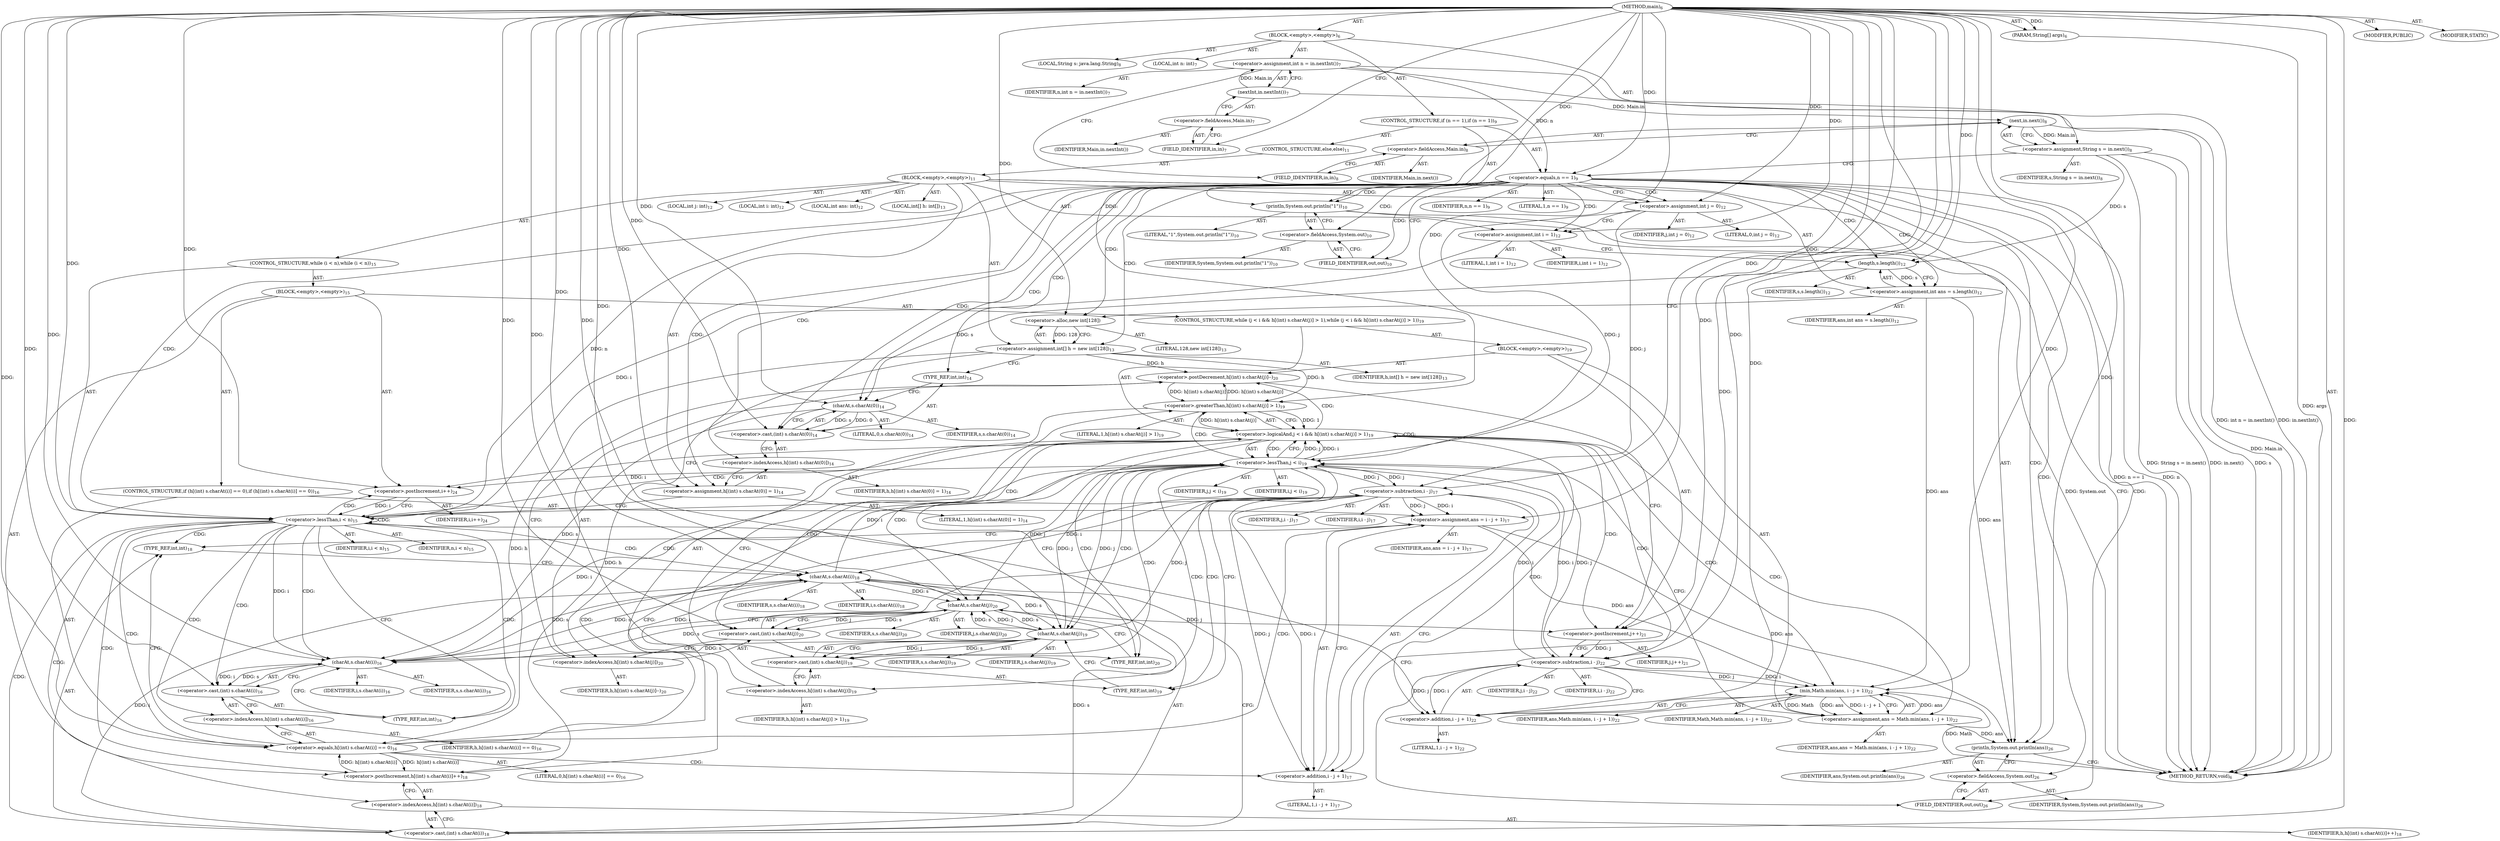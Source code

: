digraph "main" {  
"21" [label = <(METHOD,main)<SUB>6</SUB>> ]
"22" [label = <(PARAM,String[] args)<SUB>6</SUB>> ]
"23" [label = <(BLOCK,&lt;empty&gt;,&lt;empty&gt;)<SUB>6</SUB>> ]
"24" [label = <(LOCAL,int n: int)<SUB>7</SUB>> ]
"25" [label = <(&lt;operator&gt;.assignment,int n = in.nextInt())<SUB>7</SUB>> ]
"26" [label = <(IDENTIFIER,n,int n = in.nextInt())<SUB>7</SUB>> ]
"27" [label = <(nextInt,in.nextInt())<SUB>7</SUB>> ]
"28" [label = <(&lt;operator&gt;.fieldAccess,Main.in)<SUB>7</SUB>> ]
"29" [label = <(IDENTIFIER,Main,in.nextInt())> ]
"30" [label = <(FIELD_IDENTIFIER,in,in)<SUB>7</SUB>> ]
"31" [label = <(LOCAL,String s: java.lang.String)<SUB>8</SUB>> ]
"32" [label = <(&lt;operator&gt;.assignment,String s = in.next())<SUB>8</SUB>> ]
"33" [label = <(IDENTIFIER,s,String s = in.next())<SUB>8</SUB>> ]
"34" [label = <(next,in.next())<SUB>8</SUB>> ]
"35" [label = <(&lt;operator&gt;.fieldAccess,Main.in)<SUB>8</SUB>> ]
"36" [label = <(IDENTIFIER,Main,in.next())> ]
"37" [label = <(FIELD_IDENTIFIER,in,in)<SUB>8</SUB>> ]
"38" [label = <(CONTROL_STRUCTURE,if (n == 1),if (n == 1))<SUB>9</SUB>> ]
"39" [label = <(&lt;operator&gt;.equals,n == 1)<SUB>9</SUB>> ]
"40" [label = <(IDENTIFIER,n,n == 1)<SUB>9</SUB>> ]
"41" [label = <(LITERAL,1,n == 1)<SUB>9</SUB>> ]
"42" [label = <(println,System.out.println(&quot;1&quot;))<SUB>10</SUB>> ]
"43" [label = <(&lt;operator&gt;.fieldAccess,System.out)<SUB>10</SUB>> ]
"44" [label = <(IDENTIFIER,System,System.out.println(&quot;1&quot;))<SUB>10</SUB>> ]
"45" [label = <(FIELD_IDENTIFIER,out,out)<SUB>10</SUB>> ]
"46" [label = <(LITERAL,&quot;1&quot;,System.out.println(&quot;1&quot;))<SUB>10</SUB>> ]
"47" [label = <(CONTROL_STRUCTURE,else,else)<SUB>11</SUB>> ]
"48" [label = <(BLOCK,&lt;empty&gt;,&lt;empty&gt;)<SUB>11</SUB>> ]
"49" [label = <(LOCAL,int j: int)<SUB>12</SUB>> ]
"50" [label = <(LOCAL,int i: int)<SUB>12</SUB>> ]
"51" [label = <(LOCAL,int ans: int)<SUB>12</SUB>> ]
"52" [label = <(&lt;operator&gt;.assignment,int j = 0)<SUB>12</SUB>> ]
"53" [label = <(IDENTIFIER,j,int j = 0)<SUB>12</SUB>> ]
"54" [label = <(LITERAL,0,int j = 0)<SUB>12</SUB>> ]
"55" [label = <(&lt;operator&gt;.assignment,int i = 1)<SUB>12</SUB>> ]
"56" [label = <(IDENTIFIER,i,int i = 1)<SUB>12</SUB>> ]
"57" [label = <(LITERAL,1,int i = 1)<SUB>12</SUB>> ]
"58" [label = <(&lt;operator&gt;.assignment,int ans = s.length())<SUB>12</SUB>> ]
"59" [label = <(IDENTIFIER,ans,int ans = s.length())<SUB>12</SUB>> ]
"60" [label = <(length,s.length())<SUB>12</SUB>> ]
"61" [label = <(IDENTIFIER,s,s.length())<SUB>12</SUB>> ]
"62" [label = <(LOCAL,int[] h: int[])<SUB>13</SUB>> ]
"63" [label = <(&lt;operator&gt;.assignment,int[] h = new int[128])<SUB>13</SUB>> ]
"64" [label = <(IDENTIFIER,h,int[] h = new int[128])<SUB>13</SUB>> ]
"65" [label = <(&lt;operator&gt;.alloc,new int[128])> ]
"66" [label = <(LITERAL,128,new int[128])<SUB>13</SUB>> ]
"67" [label = <(&lt;operator&gt;.assignment,h[(int) s.charAt(0)] = 1)<SUB>14</SUB>> ]
"68" [label = <(&lt;operator&gt;.indexAccess,h[(int) s.charAt(0)])<SUB>14</SUB>> ]
"69" [label = <(IDENTIFIER,h,h[(int) s.charAt(0)] = 1)<SUB>14</SUB>> ]
"70" [label = <(&lt;operator&gt;.cast,(int) s.charAt(0))<SUB>14</SUB>> ]
"71" [label = <(TYPE_REF,int,int)<SUB>14</SUB>> ]
"72" [label = <(charAt,s.charAt(0))<SUB>14</SUB>> ]
"73" [label = <(IDENTIFIER,s,s.charAt(0))<SUB>14</SUB>> ]
"74" [label = <(LITERAL,0,s.charAt(0))<SUB>14</SUB>> ]
"75" [label = <(LITERAL,1,h[(int) s.charAt(0)] = 1)<SUB>14</SUB>> ]
"76" [label = <(CONTROL_STRUCTURE,while (i &lt; n),while (i &lt; n))<SUB>15</SUB>> ]
"77" [label = <(&lt;operator&gt;.lessThan,i &lt; n)<SUB>15</SUB>> ]
"78" [label = <(IDENTIFIER,i,i &lt; n)<SUB>15</SUB>> ]
"79" [label = <(IDENTIFIER,n,i &lt; n)<SUB>15</SUB>> ]
"80" [label = <(BLOCK,&lt;empty&gt;,&lt;empty&gt;)<SUB>15</SUB>> ]
"81" [label = <(CONTROL_STRUCTURE,if (h[(int) s.charAt(i)] == 0),if (h[(int) s.charAt(i)] == 0))<SUB>16</SUB>> ]
"82" [label = <(&lt;operator&gt;.equals,h[(int) s.charAt(i)] == 0)<SUB>16</SUB>> ]
"83" [label = <(&lt;operator&gt;.indexAccess,h[(int) s.charAt(i)])<SUB>16</SUB>> ]
"84" [label = <(IDENTIFIER,h,h[(int) s.charAt(i)] == 0)<SUB>16</SUB>> ]
"85" [label = <(&lt;operator&gt;.cast,(int) s.charAt(i))<SUB>16</SUB>> ]
"86" [label = <(TYPE_REF,int,int)<SUB>16</SUB>> ]
"87" [label = <(charAt,s.charAt(i))<SUB>16</SUB>> ]
"88" [label = <(IDENTIFIER,s,s.charAt(i))<SUB>16</SUB>> ]
"89" [label = <(IDENTIFIER,i,s.charAt(i))<SUB>16</SUB>> ]
"90" [label = <(LITERAL,0,h[(int) s.charAt(i)] == 0)<SUB>16</SUB>> ]
"91" [label = <(&lt;operator&gt;.assignment,ans = i - j + 1)<SUB>17</SUB>> ]
"92" [label = <(IDENTIFIER,ans,ans = i - j + 1)<SUB>17</SUB>> ]
"93" [label = <(&lt;operator&gt;.addition,i - j + 1)<SUB>17</SUB>> ]
"94" [label = <(&lt;operator&gt;.subtraction,i - j)<SUB>17</SUB>> ]
"95" [label = <(IDENTIFIER,i,i - j)<SUB>17</SUB>> ]
"96" [label = <(IDENTIFIER,j,i - j)<SUB>17</SUB>> ]
"97" [label = <(LITERAL,1,i - j + 1)<SUB>17</SUB>> ]
"98" [label = <(&lt;operator&gt;.postIncrement,h[(int) s.charAt(i)]++)<SUB>18</SUB>> ]
"99" [label = <(&lt;operator&gt;.indexAccess,h[(int) s.charAt(i)])<SUB>18</SUB>> ]
"100" [label = <(IDENTIFIER,h,h[(int) s.charAt(i)]++)<SUB>18</SUB>> ]
"101" [label = <(&lt;operator&gt;.cast,(int) s.charAt(i))<SUB>18</SUB>> ]
"102" [label = <(TYPE_REF,int,int)<SUB>18</SUB>> ]
"103" [label = <(charAt,s.charAt(i))<SUB>18</SUB>> ]
"104" [label = <(IDENTIFIER,s,s.charAt(i))<SUB>18</SUB>> ]
"105" [label = <(IDENTIFIER,i,s.charAt(i))<SUB>18</SUB>> ]
"106" [label = <(CONTROL_STRUCTURE,while (j &lt; i &amp;&amp; h[(int) s.charAt(j)] &gt; 1),while (j &lt; i &amp;&amp; h[(int) s.charAt(j)] &gt; 1))<SUB>19</SUB>> ]
"107" [label = <(&lt;operator&gt;.logicalAnd,j &lt; i &amp;&amp; h[(int) s.charAt(j)] &gt; 1)<SUB>19</SUB>> ]
"108" [label = <(&lt;operator&gt;.lessThan,j &lt; i)<SUB>19</SUB>> ]
"109" [label = <(IDENTIFIER,j,j &lt; i)<SUB>19</SUB>> ]
"110" [label = <(IDENTIFIER,i,j &lt; i)<SUB>19</SUB>> ]
"111" [label = <(&lt;operator&gt;.greaterThan,h[(int) s.charAt(j)] &gt; 1)<SUB>19</SUB>> ]
"112" [label = <(&lt;operator&gt;.indexAccess,h[(int) s.charAt(j)])<SUB>19</SUB>> ]
"113" [label = <(IDENTIFIER,h,h[(int) s.charAt(j)] &gt; 1)<SUB>19</SUB>> ]
"114" [label = <(&lt;operator&gt;.cast,(int) s.charAt(j))<SUB>19</SUB>> ]
"115" [label = <(TYPE_REF,int,int)<SUB>19</SUB>> ]
"116" [label = <(charAt,s.charAt(j))<SUB>19</SUB>> ]
"117" [label = <(IDENTIFIER,s,s.charAt(j))<SUB>19</SUB>> ]
"118" [label = <(IDENTIFIER,j,s.charAt(j))<SUB>19</SUB>> ]
"119" [label = <(LITERAL,1,h[(int) s.charAt(j)] &gt; 1)<SUB>19</SUB>> ]
"120" [label = <(BLOCK,&lt;empty&gt;,&lt;empty&gt;)<SUB>19</SUB>> ]
"121" [label = <(&lt;operator&gt;.postDecrement,h[(int) s.charAt(j)]--)<SUB>20</SUB>> ]
"122" [label = <(&lt;operator&gt;.indexAccess,h[(int) s.charAt(j)])<SUB>20</SUB>> ]
"123" [label = <(IDENTIFIER,h,h[(int) s.charAt(j)]--)<SUB>20</SUB>> ]
"124" [label = <(&lt;operator&gt;.cast,(int) s.charAt(j))<SUB>20</SUB>> ]
"125" [label = <(TYPE_REF,int,int)<SUB>20</SUB>> ]
"126" [label = <(charAt,s.charAt(j))<SUB>20</SUB>> ]
"127" [label = <(IDENTIFIER,s,s.charAt(j))<SUB>20</SUB>> ]
"128" [label = <(IDENTIFIER,j,s.charAt(j))<SUB>20</SUB>> ]
"129" [label = <(&lt;operator&gt;.postIncrement,j++)<SUB>21</SUB>> ]
"130" [label = <(IDENTIFIER,j,j++)<SUB>21</SUB>> ]
"131" [label = <(&lt;operator&gt;.assignment,ans = Math.min(ans, i - j + 1))<SUB>22</SUB>> ]
"132" [label = <(IDENTIFIER,ans,ans = Math.min(ans, i - j + 1))<SUB>22</SUB>> ]
"133" [label = <(min,Math.min(ans, i - j + 1))<SUB>22</SUB>> ]
"134" [label = <(IDENTIFIER,Math,Math.min(ans, i - j + 1))<SUB>22</SUB>> ]
"135" [label = <(IDENTIFIER,ans,Math.min(ans, i - j + 1))<SUB>22</SUB>> ]
"136" [label = <(&lt;operator&gt;.addition,i - j + 1)<SUB>22</SUB>> ]
"137" [label = <(&lt;operator&gt;.subtraction,i - j)<SUB>22</SUB>> ]
"138" [label = <(IDENTIFIER,i,i - j)<SUB>22</SUB>> ]
"139" [label = <(IDENTIFIER,j,i - j)<SUB>22</SUB>> ]
"140" [label = <(LITERAL,1,i - j + 1)<SUB>22</SUB>> ]
"141" [label = <(&lt;operator&gt;.postIncrement,i++)<SUB>24</SUB>> ]
"142" [label = <(IDENTIFIER,i,i++)<SUB>24</SUB>> ]
"143" [label = <(println,System.out.println(ans))<SUB>26</SUB>> ]
"144" [label = <(&lt;operator&gt;.fieldAccess,System.out)<SUB>26</SUB>> ]
"145" [label = <(IDENTIFIER,System,System.out.println(ans))<SUB>26</SUB>> ]
"146" [label = <(FIELD_IDENTIFIER,out,out)<SUB>26</SUB>> ]
"147" [label = <(IDENTIFIER,ans,System.out.println(ans))<SUB>26</SUB>> ]
"148" [label = <(MODIFIER,PUBLIC)> ]
"149" [label = <(MODIFIER,STATIC)> ]
"150" [label = <(METHOD_RETURN,void)<SUB>6</SUB>> ]
  "21" -> "22"  [ label = "AST: "] 
  "21" -> "23"  [ label = "AST: "] 
  "21" -> "148"  [ label = "AST: "] 
  "21" -> "149"  [ label = "AST: "] 
  "21" -> "150"  [ label = "AST: "] 
  "23" -> "24"  [ label = "AST: "] 
  "23" -> "25"  [ label = "AST: "] 
  "23" -> "31"  [ label = "AST: "] 
  "23" -> "32"  [ label = "AST: "] 
  "23" -> "38"  [ label = "AST: "] 
  "25" -> "26"  [ label = "AST: "] 
  "25" -> "27"  [ label = "AST: "] 
  "27" -> "28"  [ label = "AST: "] 
  "28" -> "29"  [ label = "AST: "] 
  "28" -> "30"  [ label = "AST: "] 
  "32" -> "33"  [ label = "AST: "] 
  "32" -> "34"  [ label = "AST: "] 
  "34" -> "35"  [ label = "AST: "] 
  "35" -> "36"  [ label = "AST: "] 
  "35" -> "37"  [ label = "AST: "] 
  "38" -> "39"  [ label = "AST: "] 
  "38" -> "42"  [ label = "AST: "] 
  "38" -> "47"  [ label = "AST: "] 
  "39" -> "40"  [ label = "AST: "] 
  "39" -> "41"  [ label = "AST: "] 
  "42" -> "43"  [ label = "AST: "] 
  "42" -> "46"  [ label = "AST: "] 
  "43" -> "44"  [ label = "AST: "] 
  "43" -> "45"  [ label = "AST: "] 
  "47" -> "48"  [ label = "AST: "] 
  "48" -> "49"  [ label = "AST: "] 
  "48" -> "50"  [ label = "AST: "] 
  "48" -> "51"  [ label = "AST: "] 
  "48" -> "52"  [ label = "AST: "] 
  "48" -> "55"  [ label = "AST: "] 
  "48" -> "58"  [ label = "AST: "] 
  "48" -> "62"  [ label = "AST: "] 
  "48" -> "63"  [ label = "AST: "] 
  "48" -> "67"  [ label = "AST: "] 
  "48" -> "76"  [ label = "AST: "] 
  "48" -> "143"  [ label = "AST: "] 
  "52" -> "53"  [ label = "AST: "] 
  "52" -> "54"  [ label = "AST: "] 
  "55" -> "56"  [ label = "AST: "] 
  "55" -> "57"  [ label = "AST: "] 
  "58" -> "59"  [ label = "AST: "] 
  "58" -> "60"  [ label = "AST: "] 
  "60" -> "61"  [ label = "AST: "] 
  "63" -> "64"  [ label = "AST: "] 
  "63" -> "65"  [ label = "AST: "] 
  "65" -> "66"  [ label = "AST: "] 
  "67" -> "68"  [ label = "AST: "] 
  "67" -> "75"  [ label = "AST: "] 
  "68" -> "69"  [ label = "AST: "] 
  "68" -> "70"  [ label = "AST: "] 
  "70" -> "71"  [ label = "AST: "] 
  "70" -> "72"  [ label = "AST: "] 
  "72" -> "73"  [ label = "AST: "] 
  "72" -> "74"  [ label = "AST: "] 
  "76" -> "77"  [ label = "AST: "] 
  "76" -> "80"  [ label = "AST: "] 
  "77" -> "78"  [ label = "AST: "] 
  "77" -> "79"  [ label = "AST: "] 
  "80" -> "81"  [ label = "AST: "] 
  "80" -> "98"  [ label = "AST: "] 
  "80" -> "106"  [ label = "AST: "] 
  "80" -> "141"  [ label = "AST: "] 
  "81" -> "82"  [ label = "AST: "] 
  "81" -> "91"  [ label = "AST: "] 
  "82" -> "83"  [ label = "AST: "] 
  "82" -> "90"  [ label = "AST: "] 
  "83" -> "84"  [ label = "AST: "] 
  "83" -> "85"  [ label = "AST: "] 
  "85" -> "86"  [ label = "AST: "] 
  "85" -> "87"  [ label = "AST: "] 
  "87" -> "88"  [ label = "AST: "] 
  "87" -> "89"  [ label = "AST: "] 
  "91" -> "92"  [ label = "AST: "] 
  "91" -> "93"  [ label = "AST: "] 
  "93" -> "94"  [ label = "AST: "] 
  "93" -> "97"  [ label = "AST: "] 
  "94" -> "95"  [ label = "AST: "] 
  "94" -> "96"  [ label = "AST: "] 
  "98" -> "99"  [ label = "AST: "] 
  "99" -> "100"  [ label = "AST: "] 
  "99" -> "101"  [ label = "AST: "] 
  "101" -> "102"  [ label = "AST: "] 
  "101" -> "103"  [ label = "AST: "] 
  "103" -> "104"  [ label = "AST: "] 
  "103" -> "105"  [ label = "AST: "] 
  "106" -> "107"  [ label = "AST: "] 
  "106" -> "120"  [ label = "AST: "] 
  "107" -> "108"  [ label = "AST: "] 
  "107" -> "111"  [ label = "AST: "] 
  "108" -> "109"  [ label = "AST: "] 
  "108" -> "110"  [ label = "AST: "] 
  "111" -> "112"  [ label = "AST: "] 
  "111" -> "119"  [ label = "AST: "] 
  "112" -> "113"  [ label = "AST: "] 
  "112" -> "114"  [ label = "AST: "] 
  "114" -> "115"  [ label = "AST: "] 
  "114" -> "116"  [ label = "AST: "] 
  "116" -> "117"  [ label = "AST: "] 
  "116" -> "118"  [ label = "AST: "] 
  "120" -> "121"  [ label = "AST: "] 
  "120" -> "129"  [ label = "AST: "] 
  "120" -> "131"  [ label = "AST: "] 
  "121" -> "122"  [ label = "AST: "] 
  "122" -> "123"  [ label = "AST: "] 
  "122" -> "124"  [ label = "AST: "] 
  "124" -> "125"  [ label = "AST: "] 
  "124" -> "126"  [ label = "AST: "] 
  "126" -> "127"  [ label = "AST: "] 
  "126" -> "128"  [ label = "AST: "] 
  "129" -> "130"  [ label = "AST: "] 
  "131" -> "132"  [ label = "AST: "] 
  "131" -> "133"  [ label = "AST: "] 
  "133" -> "134"  [ label = "AST: "] 
  "133" -> "135"  [ label = "AST: "] 
  "133" -> "136"  [ label = "AST: "] 
  "136" -> "137"  [ label = "AST: "] 
  "136" -> "140"  [ label = "AST: "] 
  "137" -> "138"  [ label = "AST: "] 
  "137" -> "139"  [ label = "AST: "] 
  "141" -> "142"  [ label = "AST: "] 
  "143" -> "144"  [ label = "AST: "] 
  "143" -> "147"  [ label = "AST: "] 
  "144" -> "145"  [ label = "AST: "] 
  "144" -> "146"  [ label = "AST: "] 
  "25" -> "37"  [ label = "CFG: "] 
  "32" -> "39"  [ label = "CFG: "] 
  "27" -> "25"  [ label = "CFG: "] 
  "34" -> "32"  [ label = "CFG: "] 
  "39" -> "45"  [ label = "CFG: "] 
  "39" -> "52"  [ label = "CFG: "] 
  "42" -> "150"  [ label = "CFG: "] 
  "28" -> "27"  [ label = "CFG: "] 
  "35" -> "34"  [ label = "CFG: "] 
  "43" -> "42"  [ label = "CFG: "] 
  "30" -> "28"  [ label = "CFG: "] 
  "37" -> "35"  [ label = "CFG: "] 
  "45" -> "43"  [ label = "CFG: "] 
  "52" -> "55"  [ label = "CFG: "] 
  "55" -> "60"  [ label = "CFG: "] 
  "58" -> "65"  [ label = "CFG: "] 
  "63" -> "71"  [ label = "CFG: "] 
  "67" -> "77"  [ label = "CFG: "] 
  "143" -> "150"  [ label = "CFG: "] 
  "60" -> "58"  [ label = "CFG: "] 
  "65" -> "63"  [ label = "CFG: "] 
  "68" -> "67"  [ label = "CFG: "] 
  "77" -> "86"  [ label = "CFG: "] 
  "77" -> "146"  [ label = "CFG: "] 
  "144" -> "143"  [ label = "CFG: "] 
  "70" -> "68"  [ label = "CFG: "] 
  "98" -> "108"  [ label = "CFG: "] 
  "141" -> "77"  [ label = "CFG: "] 
  "146" -> "144"  [ label = "CFG: "] 
  "71" -> "72"  [ label = "CFG: "] 
  "72" -> "70"  [ label = "CFG: "] 
  "82" -> "94"  [ label = "CFG: "] 
  "82" -> "102"  [ label = "CFG: "] 
  "91" -> "102"  [ label = "CFG: "] 
  "99" -> "98"  [ label = "CFG: "] 
  "107" -> "125"  [ label = "CFG: "] 
  "107" -> "141"  [ label = "CFG: "] 
  "83" -> "82"  [ label = "CFG: "] 
  "93" -> "91"  [ label = "CFG: "] 
  "101" -> "99"  [ label = "CFG: "] 
  "108" -> "107"  [ label = "CFG: "] 
  "108" -> "115"  [ label = "CFG: "] 
  "111" -> "107"  [ label = "CFG: "] 
  "121" -> "129"  [ label = "CFG: "] 
  "129" -> "137"  [ label = "CFG: "] 
  "131" -> "108"  [ label = "CFG: "] 
  "85" -> "83"  [ label = "CFG: "] 
  "94" -> "93"  [ label = "CFG: "] 
  "102" -> "103"  [ label = "CFG: "] 
  "103" -> "101"  [ label = "CFG: "] 
  "112" -> "111"  [ label = "CFG: "] 
  "122" -> "121"  [ label = "CFG: "] 
  "133" -> "131"  [ label = "CFG: "] 
  "86" -> "87"  [ label = "CFG: "] 
  "87" -> "85"  [ label = "CFG: "] 
  "114" -> "112"  [ label = "CFG: "] 
  "124" -> "122"  [ label = "CFG: "] 
  "136" -> "133"  [ label = "CFG: "] 
  "115" -> "116"  [ label = "CFG: "] 
  "116" -> "114"  [ label = "CFG: "] 
  "125" -> "126"  [ label = "CFG: "] 
  "126" -> "124"  [ label = "CFG: "] 
  "137" -> "136"  [ label = "CFG: "] 
  "21" -> "30"  [ label = "CFG: "] 
  "22" -> "150"  [ label = "DDG: args"] 
  "25" -> "150"  [ label = "DDG: in.nextInt()"] 
  "25" -> "150"  [ label = "DDG: int n = in.nextInt()"] 
  "32" -> "150"  [ label = "DDG: s"] 
  "34" -> "150"  [ label = "DDG: Main.in"] 
  "32" -> "150"  [ label = "DDG: in.next()"] 
  "32" -> "150"  [ label = "DDG: String s = in.next()"] 
  "39" -> "150"  [ label = "DDG: n"] 
  "39" -> "150"  [ label = "DDG: n == 1"] 
  "42" -> "150"  [ label = "DDG: System.out"] 
  "133" -> "150"  [ label = "DDG: Math"] 
  "21" -> "22"  [ label = "DDG: "] 
  "27" -> "25"  [ label = "DDG: Main.in"] 
  "34" -> "32"  [ label = "DDG: Main.in"] 
  "27" -> "34"  [ label = "DDG: Main.in"] 
  "25" -> "39"  [ label = "DDG: n"] 
  "21" -> "39"  [ label = "DDG: "] 
  "21" -> "42"  [ label = "DDG: "] 
  "21" -> "52"  [ label = "DDG: "] 
  "21" -> "55"  [ label = "DDG: "] 
  "60" -> "58"  [ label = "DDG: s"] 
  "65" -> "63"  [ label = "DDG: 128"] 
  "21" -> "67"  [ label = "DDG: "] 
  "58" -> "143"  [ label = "DDG: ans"] 
  "91" -> "143"  [ label = "DDG: ans"] 
  "131" -> "143"  [ label = "DDG: ans"] 
  "21" -> "143"  [ label = "DDG: "] 
  "32" -> "60"  [ label = "DDG: s"] 
  "21" -> "60"  [ label = "DDG: "] 
  "21" -> "65"  [ label = "DDG: "] 
  "55" -> "77"  [ label = "DDG: i"] 
  "141" -> "77"  [ label = "DDG: i"] 
  "21" -> "77"  [ label = "DDG: "] 
  "39" -> "77"  [ label = "DDG: n"] 
  "21" -> "70"  [ label = "DDG: "] 
  "72" -> "70"  [ label = "DDG: s"] 
  "72" -> "70"  [ label = "DDG: 0"] 
  "94" -> "91"  [ label = "DDG: i"] 
  "94" -> "91"  [ label = "DDG: j"] 
  "21" -> "91"  [ label = "DDG: "] 
  "63" -> "98"  [ label = "DDG: h"] 
  "82" -> "98"  [ label = "DDG: h[(int) s.charAt(i)]"] 
  "108" -> "141"  [ label = "DDG: i"] 
  "21" -> "141"  [ label = "DDG: "] 
  "60" -> "72"  [ label = "DDG: s"] 
  "21" -> "72"  [ label = "DDG: "] 
  "63" -> "82"  [ label = "DDG: h"] 
  "98" -> "82"  [ label = "DDG: h[(int) s.charAt(i)]"] 
  "21" -> "82"  [ label = "DDG: "] 
  "108" -> "107"  [ label = "DDG: j"] 
  "108" -> "107"  [ label = "DDG: i"] 
  "111" -> "107"  [ label = "DDG: h[(int) s.charAt(j)]"] 
  "111" -> "107"  [ label = "DDG: 1"] 
  "133" -> "131"  [ label = "DDG: Math"] 
  "133" -> "131"  [ label = "DDG: ans"] 
  "133" -> "131"  [ label = "DDG: i - j + 1"] 
  "94" -> "93"  [ label = "DDG: i"] 
  "94" -> "93"  [ label = "DDG: j"] 
  "21" -> "93"  [ label = "DDG: "] 
  "21" -> "101"  [ label = "DDG: "] 
  "103" -> "101"  [ label = "DDG: s"] 
  "103" -> "101"  [ label = "DDG: i"] 
  "52" -> "108"  [ label = "DDG: j"] 
  "94" -> "108"  [ label = "DDG: j"] 
  "116" -> "108"  [ label = "DDG: j"] 
  "137" -> "108"  [ label = "DDG: j"] 
  "21" -> "108"  [ label = "DDG: "] 
  "103" -> "108"  [ label = "DDG: i"] 
  "137" -> "108"  [ label = "DDG: i"] 
  "63" -> "111"  [ label = "DDG: h"] 
  "121" -> "111"  [ label = "DDG: h[(int) s.charAt(j)]"] 
  "21" -> "111"  [ label = "DDG: "] 
  "63" -> "121"  [ label = "DDG: h"] 
  "111" -> "121"  [ label = "DDG: h[(int) s.charAt(j)]"] 
  "126" -> "129"  [ label = "DDG: j"] 
  "21" -> "129"  [ label = "DDG: "] 
  "21" -> "85"  [ label = "DDG: "] 
  "87" -> "85"  [ label = "DDG: s"] 
  "87" -> "85"  [ label = "DDG: i"] 
  "87" -> "94"  [ label = "DDG: i"] 
  "21" -> "94"  [ label = "DDG: "] 
  "52" -> "94"  [ label = "DDG: j"] 
  "108" -> "94"  [ label = "DDG: j"] 
  "116" -> "94"  [ label = "DDG: j"] 
  "87" -> "103"  [ label = "DDG: s"] 
  "21" -> "103"  [ label = "DDG: "] 
  "87" -> "103"  [ label = "DDG: i"] 
  "94" -> "103"  [ label = "DDG: i"] 
  "21" -> "133"  [ label = "DDG: "] 
  "58" -> "133"  [ label = "DDG: ans"] 
  "91" -> "133"  [ label = "DDG: ans"] 
  "131" -> "133"  [ label = "DDG: ans"] 
  "137" -> "133"  [ label = "DDG: i"] 
  "137" -> "133"  [ label = "DDG: j"] 
  "72" -> "87"  [ label = "DDG: s"] 
  "103" -> "87"  [ label = "DDG: s"] 
  "116" -> "87"  [ label = "DDG: s"] 
  "126" -> "87"  [ label = "DDG: s"] 
  "21" -> "87"  [ label = "DDG: "] 
  "77" -> "87"  [ label = "DDG: i"] 
  "21" -> "114"  [ label = "DDG: "] 
  "116" -> "114"  [ label = "DDG: s"] 
  "116" -> "114"  [ label = "DDG: j"] 
  "21" -> "124"  [ label = "DDG: "] 
  "126" -> "124"  [ label = "DDG: s"] 
  "126" -> "124"  [ label = "DDG: j"] 
  "137" -> "136"  [ label = "DDG: i"] 
  "137" -> "136"  [ label = "DDG: j"] 
  "21" -> "136"  [ label = "DDG: "] 
  "103" -> "116"  [ label = "DDG: s"] 
  "126" -> "116"  [ label = "DDG: s"] 
  "21" -> "116"  [ label = "DDG: "] 
  "108" -> "116"  [ label = "DDG: j"] 
  "103" -> "126"  [ label = "DDG: s"] 
  "116" -> "126"  [ label = "DDG: s"] 
  "21" -> "126"  [ label = "DDG: "] 
  "108" -> "126"  [ label = "DDG: j"] 
  "116" -> "126"  [ label = "DDG: j"] 
  "108" -> "137"  [ label = "DDG: i"] 
  "21" -> "137"  [ label = "DDG: "] 
  "129" -> "137"  [ label = "DDG: j"] 
  "39" -> "68"  [ label = "CDG: "] 
  "39" -> "60"  [ label = "CDG: "] 
  "39" -> "77"  [ label = "CDG: "] 
  "39" -> "42"  [ label = "CDG: "] 
  "39" -> "52"  [ label = "CDG: "] 
  "39" -> "146"  [ label = "CDG: "] 
  "39" -> "72"  [ label = "CDG: "] 
  "39" -> "67"  [ label = "CDG: "] 
  "39" -> "45"  [ label = "CDG: "] 
  "39" -> "65"  [ label = "CDG: "] 
  "39" -> "144"  [ label = "CDG: "] 
  "39" -> "143"  [ label = "CDG: "] 
  "39" -> "43"  [ label = "CDG: "] 
  "39" -> "58"  [ label = "CDG: "] 
  "39" -> "71"  [ label = "CDG: "] 
  "39" -> "70"  [ label = "CDG: "] 
  "39" -> "63"  [ label = "CDG: "] 
  "39" -> "55"  [ label = "CDG: "] 
  "77" -> "107"  [ label = "CDG: "] 
  "77" -> "141"  [ label = "CDG: "] 
  "77" -> "77"  [ label = "CDG: "] 
  "77" -> "98"  [ label = "CDG: "] 
  "77" -> "99"  [ label = "CDG: "] 
  "77" -> "102"  [ label = "CDG: "] 
  "77" -> "85"  [ label = "CDG: "] 
  "77" -> "103"  [ label = "CDG: "] 
  "77" -> "87"  [ label = "CDG: "] 
  "77" -> "82"  [ label = "CDG: "] 
  "77" -> "101"  [ label = "CDG: "] 
  "77" -> "83"  [ label = "CDG: "] 
  "77" -> "108"  [ label = "CDG: "] 
  "77" -> "86"  [ label = "CDG: "] 
  "82" -> "94"  [ label = "CDG: "] 
  "82" -> "91"  [ label = "CDG: "] 
  "82" -> "93"  [ label = "CDG: "] 
  "107" -> "107"  [ label = "CDG: "] 
  "107" -> "136"  [ label = "CDG: "] 
  "107" -> "122"  [ label = "CDG: "] 
  "107" -> "131"  [ label = "CDG: "] 
  "107" -> "121"  [ label = "CDG: "] 
  "107" -> "129"  [ label = "CDG: "] 
  "107" -> "126"  [ label = "CDG: "] 
  "107" -> "137"  [ label = "CDG: "] 
  "107" -> "124"  [ label = "CDG: "] 
  "107" -> "108"  [ label = "CDG: "] 
  "107" -> "125"  [ label = "CDG: "] 
  "107" -> "133"  [ label = "CDG: "] 
  "108" -> "115"  [ label = "CDG: "] 
  "108" -> "116"  [ label = "CDG: "] 
  "108" -> "114"  [ label = "CDG: "] 
  "108" -> "112"  [ label = "CDG: "] 
  "108" -> "111"  [ label = "CDG: "] 
}
